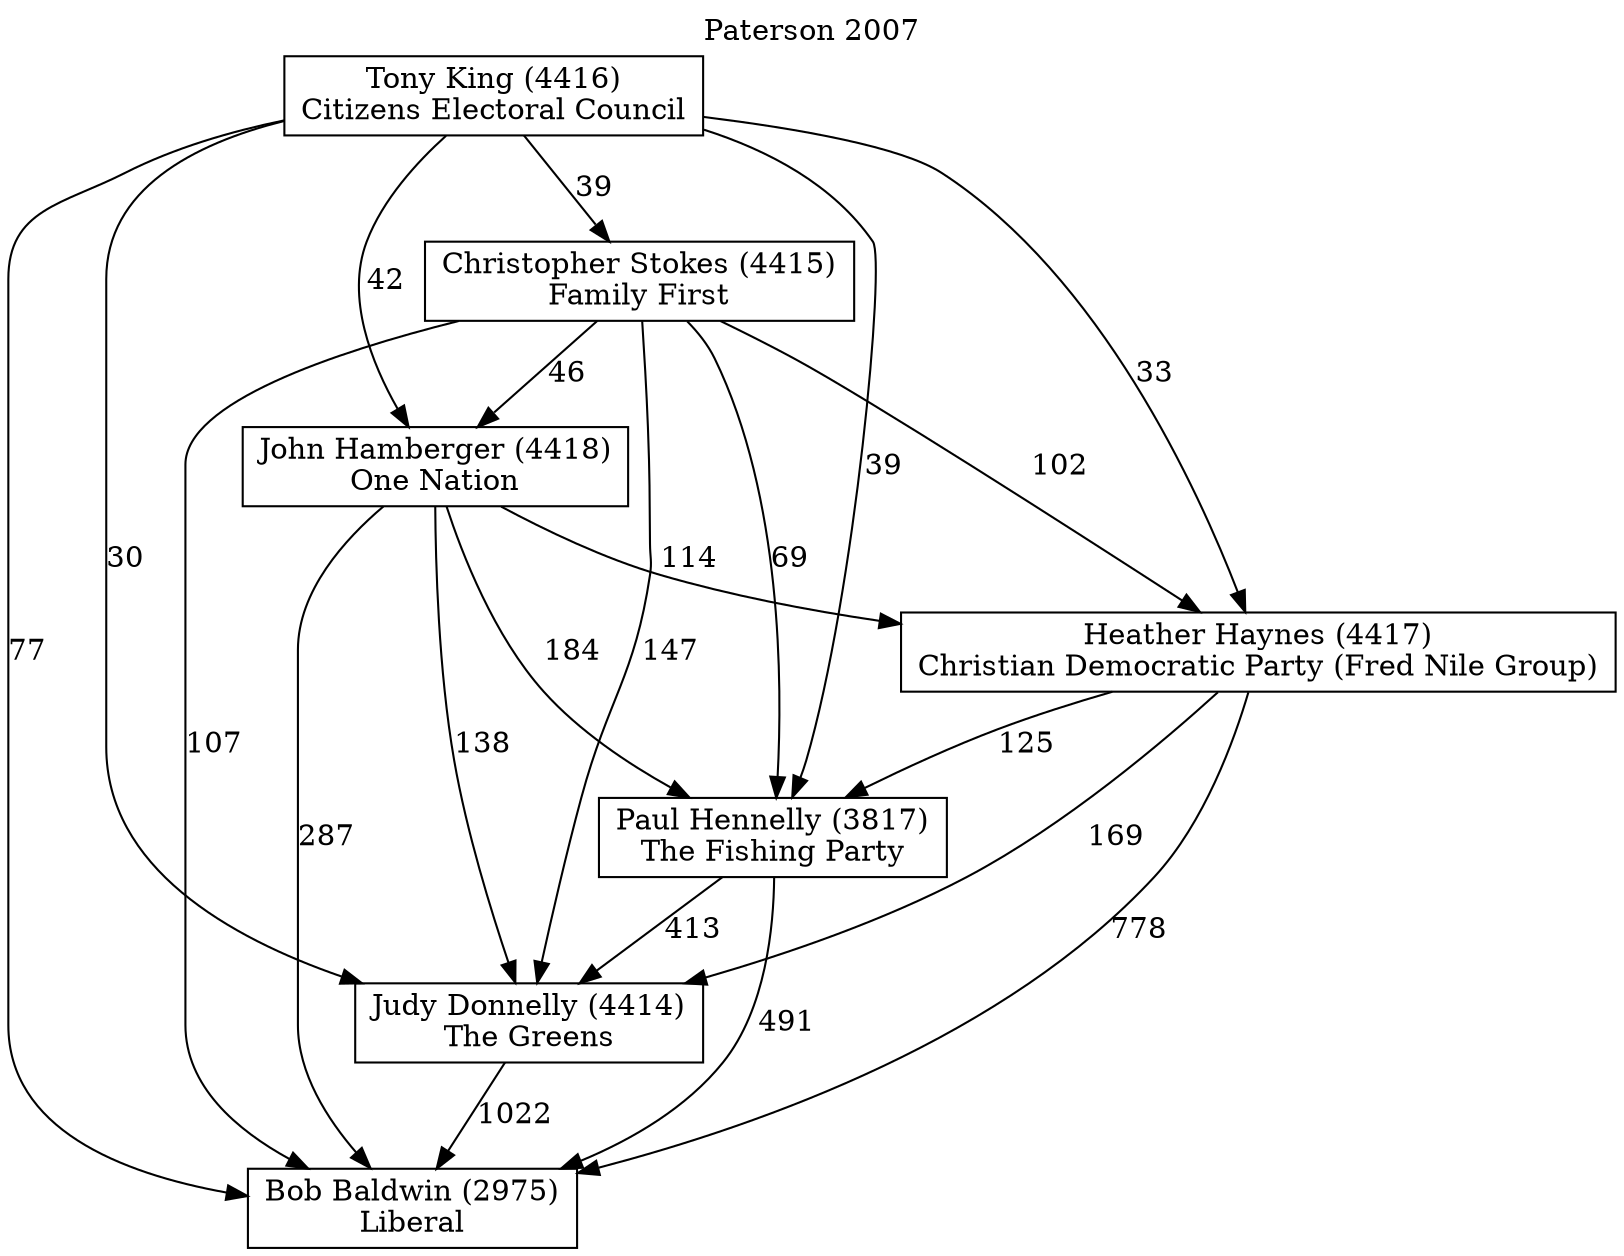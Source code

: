 // House preference flow
digraph "Bob Baldwin (2975)_Paterson_2007" {
	graph [label="Paterson 2007" labelloc=t mclimit=10]
	node [shape=box]
	"Bob Baldwin (2975)" [label="Bob Baldwin (2975)
Liberal"]
	"Judy Donnelly (4414)" [label="Judy Donnelly (4414)
The Greens"]
	"Paul Hennelly (3817)" [label="Paul Hennelly (3817)
The Fishing Party"]
	"Heather Haynes (4417)" [label="Heather Haynes (4417)
Christian Democratic Party (Fred Nile Group)"]
	"John Hamberger (4418)" [label="John Hamberger (4418)
One Nation"]
	"Christopher Stokes (4415)" [label="Christopher Stokes (4415)
Family First"]
	"Tony King (4416)" [label="Tony King (4416)
Citizens Electoral Council"]
	"Judy Donnelly (4414)" -> "Bob Baldwin (2975)" [label=1022]
	"Paul Hennelly (3817)" -> "Judy Donnelly (4414)" [label=413]
	"Heather Haynes (4417)" -> "Paul Hennelly (3817)" [label=125]
	"John Hamberger (4418)" -> "Heather Haynes (4417)" [label=114]
	"Christopher Stokes (4415)" -> "John Hamberger (4418)" [label=46]
	"Tony King (4416)" -> "Christopher Stokes (4415)" [label=39]
	"Paul Hennelly (3817)" -> "Bob Baldwin (2975)" [label=491]
	"Heather Haynes (4417)" -> "Bob Baldwin (2975)" [label=778]
	"John Hamberger (4418)" -> "Bob Baldwin (2975)" [label=287]
	"Christopher Stokes (4415)" -> "Bob Baldwin (2975)" [label=107]
	"Tony King (4416)" -> "Bob Baldwin (2975)" [label=77]
	"Tony King (4416)" -> "John Hamberger (4418)" [label=42]
	"Christopher Stokes (4415)" -> "Heather Haynes (4417)" [label=102]
	"Tony King (4416)" -> "Heather Haynes (4417)" [label=33]
	"John Hamberger (4418)" -> "Paul Hennelly (3817)" [label=184]
	"Christopher Stokes (4415)" -> "Paul Hennelly (3817)" [label=69]
	"Tony King (4416)" -> "Paul Hennelly (3817)" [label=39]
	"Heather Haynes (4417)" -> "Judy Donnelly (4414)" [label=169]
	"John Hamberger (4418)" -> "Judy Donnelly (4414)" [label=138]
	"Christopher Stokes (4415)" -> "Judy Donnelly (4414)" [label=147]
	"Tony King (4416)" -> "Judy Donnelly (4414)" [label=30]
}
